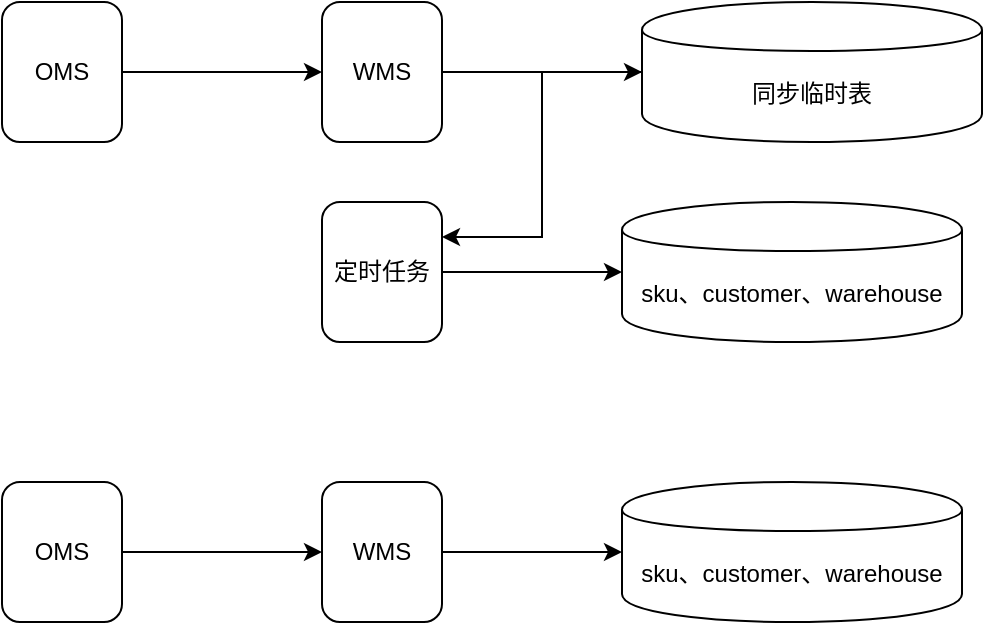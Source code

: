 <mxfile version="12.4.9" type="github">
  <diagram id="NSnhDGwP86b-_AM1NMip" name="第 1 页">
    <mxGraphModel dx="1373" dy="773" grid="1" gridSize="10" guides="1" tooltips="1" connect="1" arrows="1" fold="1" page="1" pageScale="1" pageWidth="827" pageHeight="1169" math="0" shadow="0">
      <root>
        <mxCell id="0"/>
        <mxCell id="1" parent="0"/>
        <mxCell id="SXo5Izdzq-ofZRaKsgle-17" value="" style="group" vertex="1" connectable="0" parent="1">
          <mxGeometry x="120" y="280" width="490" height="170" as="geometry"/>
        </mxCell>
        <mxCell id="SXo5Izdzq-ofZRaKsgle-1" value="OMS" style="rounded=1;whiteSpace=wrap;html=1;" vertex="1" parent="SXo5Izdzq-ofZRaKsgle-17">
          <mxGeometry width="60" height="70" as="geometry"/>
        </mxCell>
        <mxCell id="SXo5Izdzq-ofZRaKsgle-2" value="WMS" style="rounded=1;whiteSpace=wrap;html=1;" vertex="1" parent="SXo5Izdzq-ofZRaKsgle-17">
          <mxGeometry x="160" width="60" height="70" as="geometry"/>
        </mxCell>
        <mxCell id="SXo5Izdzq-ofZRaKsgle-5" style="edgeStyle=orthogonalEdgeStyle;rounded=0;orthogonalLoop=1;jettySize=auto;html=1;exitX=1;exitY=0.5;exitDx=0;exitDy=0;entryX=0;entryY=0.5;entryDx=0;entryDy=0;" edge="1" parent="SXo5Izdzq-ofZRaKsgle-17" source="SXo5Izdzq-ofZRaKsgle-1" target="SXo5Izdzq-ofZRaKsgle-2">
          <mxGeometry relative="1" as="geometry"/>
        </mxCell>
        <mxCell id="SXo5Izdzq-ofZRaKsgle-4" value="同步临时表" style="shape=cylinder;whiteSpace=wrap;html=1;boundedLbl=1;backgroundOutline=1;" vertex="1" parent="SXo5Izdzq-ofZRaKsgle-17">
          <mxGeometry x="320" width="170" height="70" as="geometry"/>
        </mxCell>
        <mxCell id="SXo5Izdzq-ofZRaKsgle-6" style="edgeStyle=orthogonalEdgeStyle;rounded=0;orthogonalLoop=1;jettySize=auto;html=1;exitX=1;exitY=0.5;exitDx=0;exitDy=0;entryX=0;entryY=0.5;entryDx=0;entryDy=0;" edge="1" parent="SXo5Izdzq-ofZRaKsgle-17" source="SXo5Izdzq-ofZRaKsgle-2" target="SXo5Izdzq-ofZRaKsgle-4">
          <mxGeometry relative="1" as="geometry"/>
        </mxCell>
        <mxCell id="SXo5Izdzq-ofZRaKsgle-7" value="定时任务" style="rounded=1;whiteSpace=wrap;html=1;" vertex="1" parent="SXo5Izdzq-ofZRaKsgle-17">
          <mxGeometry x="160" y="100" width="60" height="70" as="geometry"/>
        </mxCell>
        <mxCell id="SXo5Izdzq-ofZRaKsgle-9" style="edgeStyle=orthogonalEdgeStyle;rounded=0;orthogonalLoop=1;jettySize=auto;html=1;entryX=1;entryY=0.25;entryDx=0;entryDy=0;" edge="1" parent="SXo5Izdzq-ofZRaKsgle-17" source="SXo5Izdzq-ofZRaKsgle-4" target="SXo5Izdzq-ofZRaKsgle-7">
          <mxGeometry relative="1" as="geometry"/>
        </mxCell>
        <mxCell id="SXo5Izdzq-ofZRaKsgle-10" value="sku、customer、warehouse" style="shape=cylinder;whiteSpace=wrap;html=1;boundedLbl=1;backgroundOutline=1;" vertex="1" parent="SXo5Izdzq-ofZRaKsgle-17">
          <mxGeometry x="310" y="100" width="170" height="70" as="geometry"/>
        </mxCell>
        <mxCell id="SXo5Izdzq-ofZRaKsgle-11" style="edgeStyle=orthogonalEdgeStyle;rounded=0;orthogonalLoop=1;jettySize=auto;html=1;exitX=1;exitY=0.5;exitDx=0;exitDy=0;entryX=0;entryY=0.5;entryDx=0;entryDy=0;" edge="1" parent="SXo5Izdzq-ofZRaKsgle-17" source="SXo5Izdzq-ofZRaKsgle-7" target="SXo5Izdzq-ofZRaKsgle-10">
          <mxGeometry relative="1" as="geometry"/>
        </mxCell>
        <mxCell id="SXo5Izdzq-ofZRaKsgle-18" value="" style="group" vertex="1" connectable="0" parent="1">
          <mxGeometry x="120" y="520" width="480" height="70" as="geometry"/>
        </mxCell>
        <mxCell id="SXo5Izdzq-ofZRaKsgle-12" value="OMS" style="rounded=1;whiteSpace=wrap;html=1;" vertex="1" parent="SXo5Izdzq-ofZRaKsgle-18">
          <mxGeometry width="60" height="70" as="geometry"/>
        </mxCell>
        <mxCell id="SXo5Izdzq-ofZRaKsgle-13" value="WMS" style="rounded=1;whiteSpace=wrap;html=1;" vertex="1" parent="SXo5Izdzq-ofZRaKsgle-18">
          <mxGeometry x="160" width="60" height="70" as="geometry"/>
        </mxCell>
        <mxCell id="SXo5Izdzq-ofZRaKsgle-15" style="edgeStyle=orthogonalEdgeStyle;rounded=0;orthogonalLoop=1;jettySize=auto;html=1;exitX=1;exitY=0.5;exitDx=0;exitDy=0;entryX=0;entryY=0.5;entryDx=0;entryDy=0;" edge="1" parent="SXo5Izdzq-ofZRaKsgle-18" source="SXo5Izdzq-ofZRaKsgle-12" target="SXo5Izdzq-ofZRaKsgle-13">
          <mxGeometry relative="1" as="geometry"/>
        </mxCell>
        <mxCell id="SXo5Izdzq-ofZRaKsgle-14" value="sku、customer、warehouse" style="shape=cylinder;whiteSpace=wrap;html=1;boundedLbl=1;backgroundOutline=1;" vertex="1" parent="SXo5Izdzq-ofZRaKsgle-18">
          <mxGeometry x="310" width="170" height="70" as="geometry"/>
        </mxCell>
        <mxCell id="SXo5Izdzq-ofZRaKsgle-16" style="edgeStyle=orthogonalEdgeStyle;rounded=0;orthogonalLoop=1;jettySize=auto;html=1;exitX=1;exitY=0.5;exitDx=0;exitDy=0;entryX=0;entryY=0.5;entryDx=0;entryDy=0;" edge="1" parent="SXo5Izdzq-ofZRaKsgle-18" source="SXo5Izdzq-ofZRaKsgle-13" target="SXo5Izdzq-ofZRaKsgle-14">
          <mxGeometry relative="1" as="geometry"/>
        </mxCell>
      </root>
    </mxGraphModel>
  </diagram>
</mxfile>
